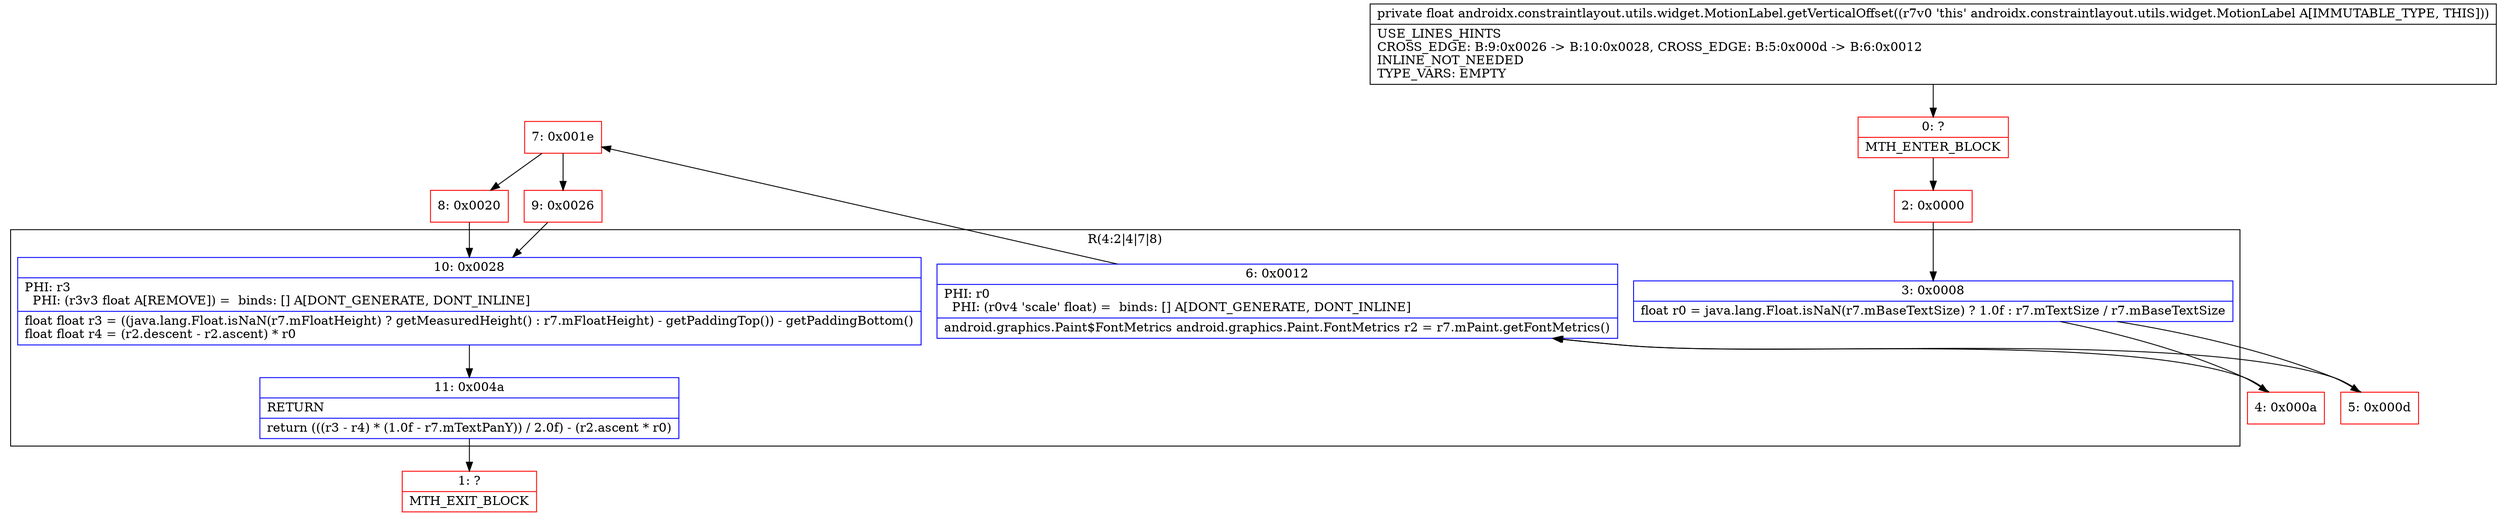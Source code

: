 digraph "CFG forandroidx.constraintlayout.utils.widget.MotionLabel.getVerticalOffset()F" {
subgraph cluster_Region_19053649 {
label = "R(4:2|4|7|8)";
node [shape=record,color=blue];
Node_3 [shape=record,label="{3\:\ 0x0008|float r0 = java.lang.Float.isNaN(r7.mBaseTextSize) ? 1.0f : r7.mTextSize \/ r7.mBaseTextSize\l}"];
Node_6 [shape=record,label="{6\:\ 0x0012|PHI: r0 \l  PHI: (r0v4 'scale' float) =  binds: [] A[DONT_GENERATE, DONT_INLINE]\l|android.graphics.Paint$FontMetrics android.graphics.Paint.FontMetrics r2 = r7.mPaint.getFontMetrics()\l}"];
Node_10 [shape=record,label="{10\:\ 0x0028|PHI: r3 \l  PHI: (r3v3 float A[REMOVE]) =  binds: [] A[DONT_GENERATE, DONT_INLINE]\l|float float r3 = ((java.lang.Float.isNaN(r7.mFloatHeight) ? getMeasuredHeight() : r7.mFloatHeight) \- getPaddingTop()) \- getPaddingBottom()\lfloat float r4 = (r2.descent \- r2.ascent) * r0\l}"];
Node_11 [shape=record,label="{11\:\ 0x004a|RETURN\l|return (((r3 \- r4) * (1.0f \- r7.mTextPanY)) \/ 2.0f) \- (r2.ascent * r0)\l}"];
}
Node_0 [shape=record,color=red,label="{0\:\ ?|MTH_ENTER_BLOCK\l}"];
Node_2 [shape=record,color=red,label="{2\:\ 0x0000}"];
Node_4 [shape=record,color=red,label="{4\:\ 0x000a}"];
Node_7 [shape=record,color=red,label="{7\:\ 0x001e}"];
Node_8 [shape=record,color=red,label="{8\:\ 0x0020}"];
Node_1 [shape=record,color=red,label="{1\:\ ?|MTH_EXIT_BLOCK\l}"];
Node_9 [shape=record,color=red,label="{9\:\ 0x0026}"];
Node_5 [shape=record,color=red,label="{5\:\ 0x000d}"];
MethodNode[shape=record,label="{private float androidx.constraintlayout.utils.widget.MotionLabel.getVerticalOffset((r7v0 'this' androidx.constraintlayout.utils.widget.MotionLabel A[IMMUTABLE_TYPE, THIS]))  | USE_LINES_HINTS\lCROSS_EDGE: B:9:0x0026 \-\> B:10:0x0028, CROSS_EDGE: B:5:0x000d \-\> B:6:0x0012\lINLINE_NOT_NEEDED\lTYPE_VARS: EMPTY\l}"];
MethodNode -> Node_0;Node_3 -> Node_4;
Node_3 -> Node_5;
Node_6 -> Node_7;
Node_10 -> Node_11;
Node_11 -> Node_1;
Node_0 -> Node_2;
Node_2 -> Node_3;
Node_4 -> Node_6;
Node_7 -> Node_8;
Node_7 -> Node_9;
Node_8 -> Node_10;
Node_9 -> Node_10;
Node_5 -> Node_6;
}

